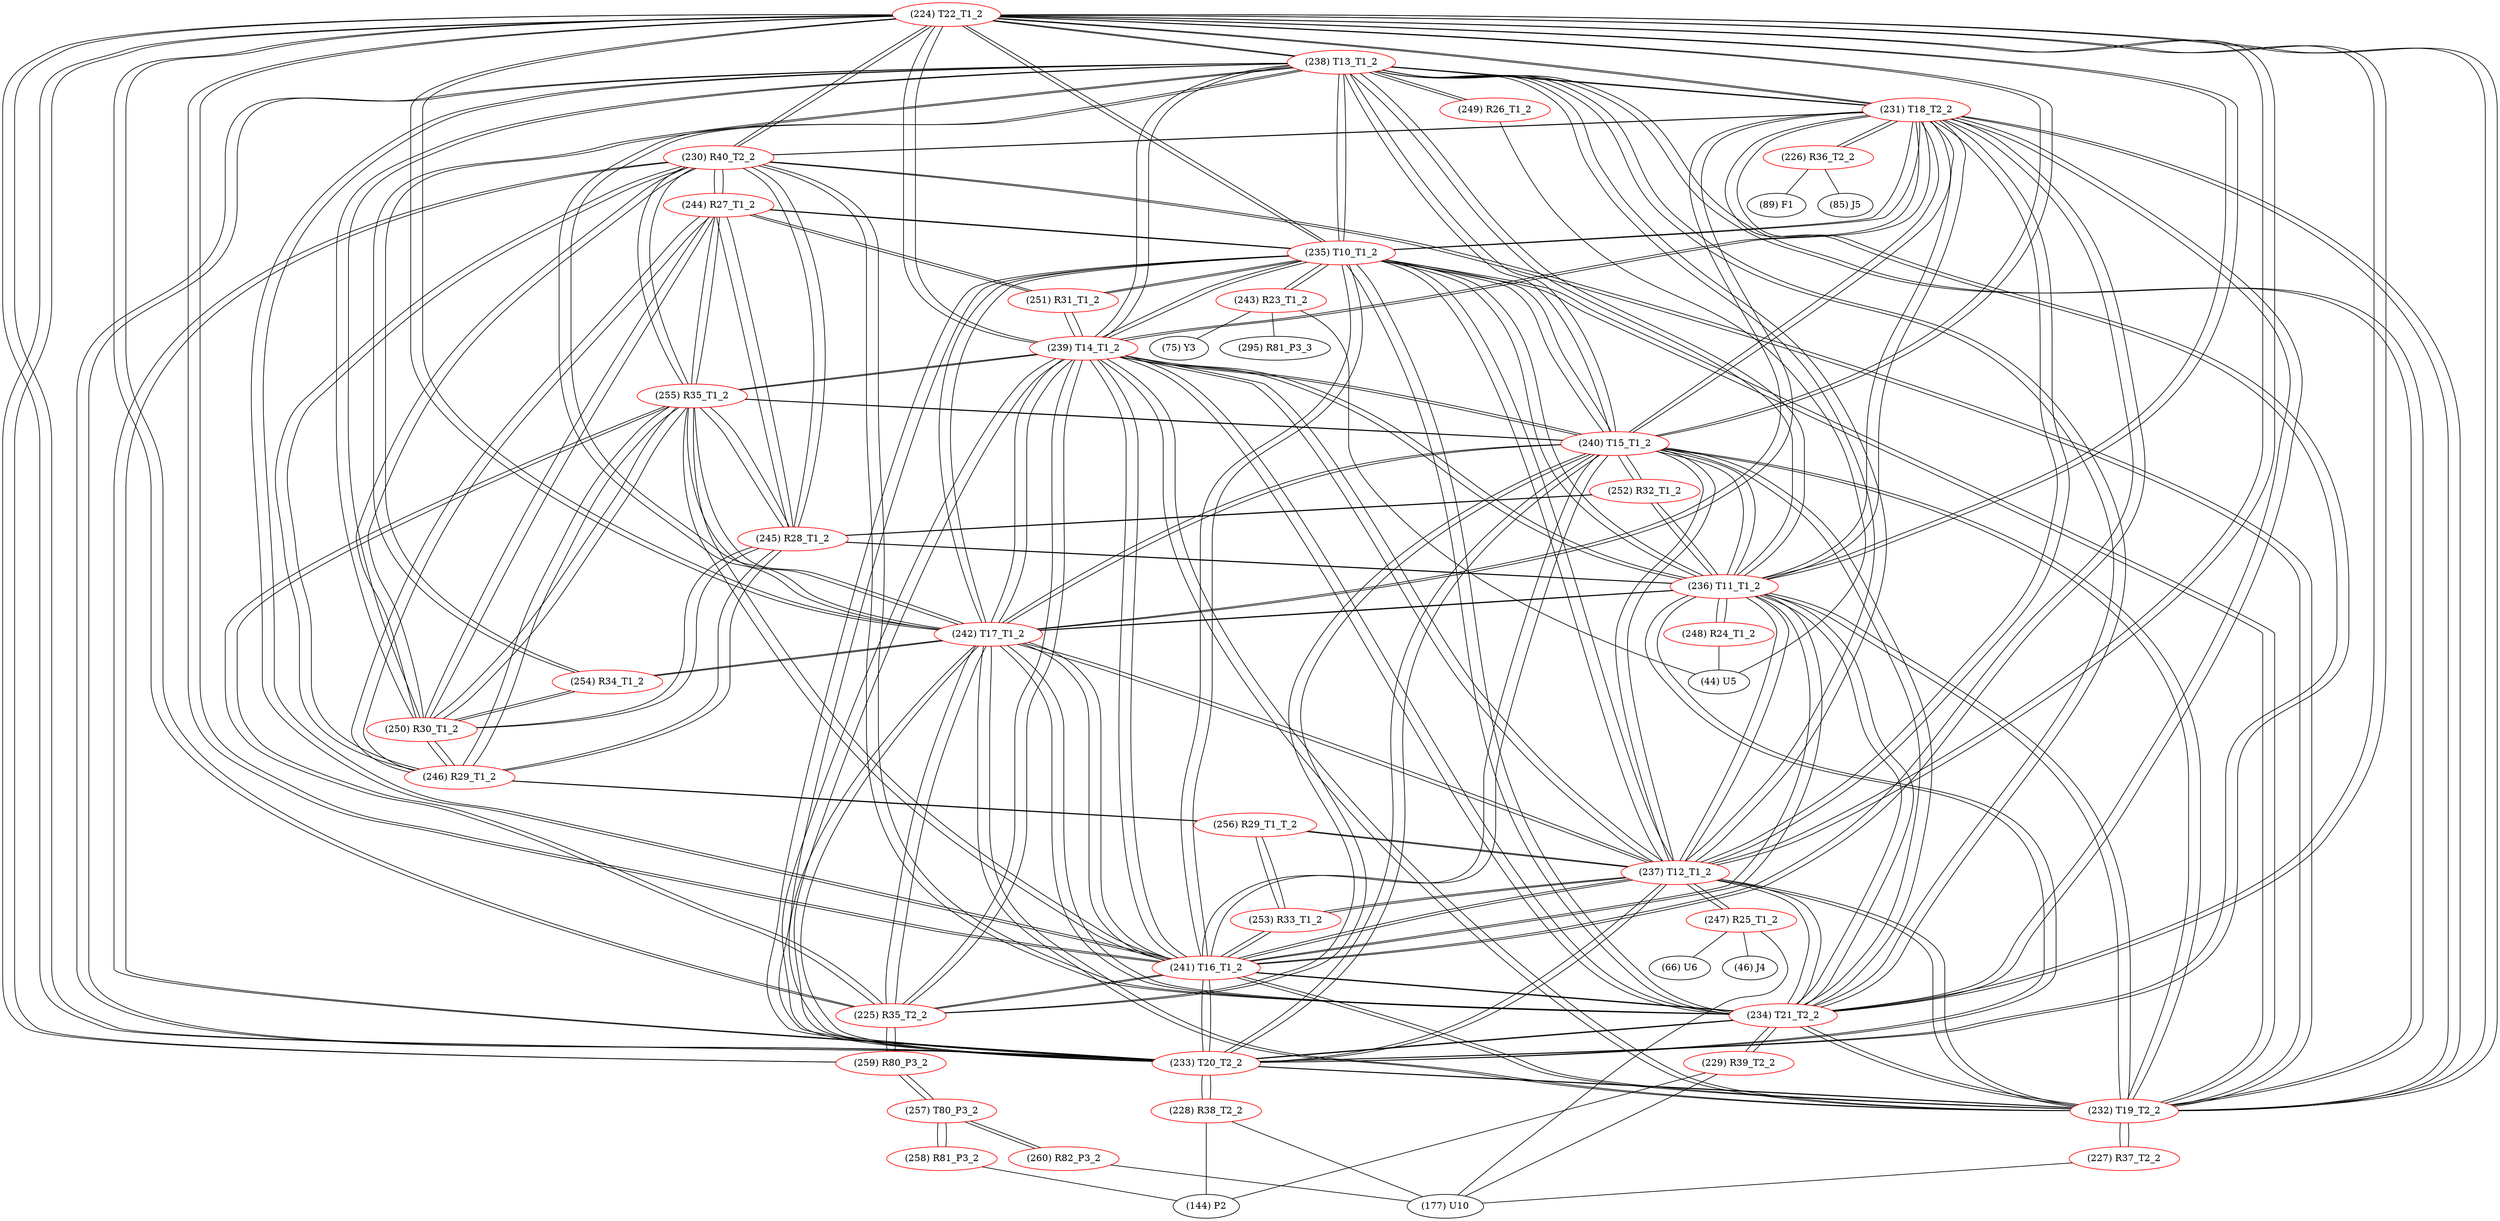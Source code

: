 graph {
	224 [label="(224) T22_T1_2" color=red]
	238 [label="(238) T13_T1_2"]
	231 [label="(231) T18_T2_2"]
	232 [label="(232) T19_T2_2"]
	237 [label="(237) T12_T1_2"]
	240 [label="(240) T15_T1_2"]
	239 [label="(239) T14_T1_2"]
	233 [label="(233) T20_T2_2"]
	234 [label="(234) T21_T2_2"]
	236 [label="(236) T11_T1_2"]
	235 [label="(235) T10_T1_2"]
	241 [label="(241) T16_T1_2"]
	242 [label="(242) T17_T1_2"]
	230 [label="(230) R40_T2_2"]
	259 [label="(259) R80_P3_2"]
	225 [label="(225) R35_T2_2"]
	225 [label="(225) R35_T2_2" color=red]
	240 [label="(240) T15_T1_2"]
	241 [label="(241) T16_T1_2"]
	239 [label="(239) T14_T1_2"]
	242 [label="(242) T17_T1_2"]
	255 [label="(255) R35_T1_2"]
	259 [label="(259) R80_P3_2"]
	224 [label="(224) T22_T1_2"]
	226 [label="(226) R36_T2_2" color=red]
	85 [label="(85) J5"]
	89 [label="(89) F1"]
	231 [label="(231) T18_T2_2"]
	227 [label="(227) R37_T2_2" color=red]
	177 [label="(177) U10"]
	232 [label="(232) T19_T2_2"]
	228 [label="(228) R38_T2_2" color=red]
	177 [label="(177) U10"]
	144 [label="(144) P2"]
	233 [label="(233) T20_T2_2"]
	229 [label="(229) R39_T2_2" color=red]
	144 [label="(144) P2"]
	177 [label="(177) U10"]
	234 [label="(234) T21_T2_2"]
	230 [label="(230) R40_T2_2" color=red]
	232 [label="(232) T19_T2_2"]
	233 [label="(233) T20_T2_2"]
	234 [label="(234) T21_T2_2"]
	224 [label="(224) T22_T1_2"]
	231 [label="(231) T18_T2_2"]
	246 [label="(246) R29_T1_2"]
	245 [label="(245) R28_T1_2"]
	250 [label="(250) R30_T1_2"]
	244 [label="(244) R27_T1_2"]
	255 [label="(255) R35_T1_2"]
	231 [label="(231) T18_T2_2" color=red]
	238 [label="(238) T13_T1_2"]
	232 [label="(232) T19_T2_2"]
	237 [label="(237) T12_T1_2"]
	240 [label="(240) T15_T1_2"]
	239 [label="(239) T14_T1_2"]
	233 [label="(233) T20_T2_2"]
	234 [label="(234) T21_T2_2"]
	236 [label="(236) T11_T1_2"]
	235 [label="(235) T10_T1_2"]
	224 [label="(224) T22_T1_2"]
	241 [label="(241) T16_T1_2"]
	242 [label="(242) T17_T1_2"]
	230 [label="(230) R40_T2_2"]
	226 [label="(226) R36_T2_2"]
	232 [label="(232) T19_T2_2" color=red]
	238 [label="(238) T13_T1_2"]
	231 [label="(231) T18_T2_2"]
	237 [label="(237) T12_T1_2"]
	240 [label="(240) T15_T1_2"]
	239 [label="(239) T14_T1_2"]
	233 [label="(233) T20_T2_2"]
	234 [label="(234) T21_T2_2"]
	236 [label="(236) T11_T1_2"]
	235 [label="(235) T10_T1_2"]
	224 [label="(224) T22_T1_2"]
	241 [label="(241) T16_T1_2"]
	242 [label="(242) T17_T1_2"]
	230 [label="(230) R40_T2_2"]
	227 [label="(227) R37_T2_2"]
	233 [label="(233) T20_T2_2" color=red]
	238 [label="(238) T13_T1_2"]
	231 [label="(231) T18_T2_2"]
	232 [label="(232) T19_T2_2"]
	237 [label="(237) T12_T1_2"]
	240 [label="(240) T15_T1_2"]
	239 [label="(239) T14_T1_2"]
	234 [label="(234) T21_T2_2"]
	236 [label="(236) T11_T1_2"]
	235 [label="(235) T10_T1_2"]
	224 [label="(224) T22_T1_2"]
	241 [label="(241) T16_T1_2"]
	242 [label="(242) T17_T1_2"]
	230 [label="(230) R40_T2_2"]
	228 [label="(228) R38_T2_2"]
	234 [label="(234) T21_T2_2" color=red]
	238 [label="(238) T13_T1_2"]
	231 [label="(231) T18_T2_2"]
	232 [label="(232) T19_T2_2"]
	237 [label="(237) T12_T1_2"]
	240 [label="(240) T15_T1_2"]
	239 [label="(239) T14_T1_2"]
	233 [label="(233) T20_T2_2"]
	236 [label="(236) T11_T1_2"]
	235 [label="(235) T10_T1_2"]
	224 [label="(224) T22_T1_2"]
	241 [label="(241) T16_T1_2"]
	242 [label="(242) T17_T1_2"]
	230 [label="(230) R40_T2_2"]
	229 [label="(229) R39_T2_2"]
	235 [label="(235) T10_T1_2" color=red]
	238 [label="(238) T13_T1_2"]
	231 [label="(231) T18_T2_2"]
	232 [label="(232) T19_T2_2"]
	237 [label="(237) T12_T1_2"]
	240 [label="(240) T15_T1_2"]
	239 [label="(239) T14_T1_2"]
	233 [label="(233) T20_T2_2"]
	234 [label="(234) T21_T2_2"]
	236 [label="(236) T11_T1_2"]
	224 [label="(224) T22_T1_2"]
	241 [label="(241) T16_T1_2"]
	242 [label="(242) T17_T1_2"]
	243 [label="(243) R23_T1_2"]
	244 [label="(244) R27_T1_2"]
	251 [label="(251) R31_T1_2"]
	236 [label="(236) T11_T1_2" color=red]
	238 [label="(238) T13_T1_2"]
	231 [label="(231) T18_T2_2"]
	232 [label="(232) T19_T2_2"]
	237 [label="(237) T12_T1_2"]
	240 [label="(240) T15_T1_2"]
	239 [label="(239) T14_T1_2"]
	233 [label="(233) T20_T2_2"]
	234 [label="(234) T21_T2_2"]
	235 [label="(235) T10_T1_2"]
	224 [label="(224) T22_T1_2"]
	241 [label="(241) T16_T1_2"]
	242 [label="(242) T17_T1_2"]
	248 [label="(248) R24_T1_2"]
	252 [label="(252) R32_T1_2"]
	245 [label="(245) R28_T1_2"]
	237 [label="(237) T12_T1_2" color=red]
	238 [label="(238) T13_T1_2"]
	231 [label="(231) T18_T2_2"]
	232 [label="(232) T19_T2_2"]
	240 [label="(240) T15_T1_2"]
	239 [label="(239) T14_T1_2"]
	233 [label="(233) T20_T2_2"]
	234 [label="(234) T21_T2_2"]
	236 [label="(236) T11_T1_2"]
	235 [label="(235) T10_T1_2"]
	224 [label="(224) T22_T1_2"]
	241 [label="(241) T16_T1_2"]
	242 [label="(242) T17_T1_2"]
	253 [label="(253) R33_T1_2"]
	256 [label="(256) R29_T1_T_2"]
	247 [label="(247) R25_T1_2"]
	238 [label="(238) T13_T1_2" color=red]
	231 [label="(231) T18_T2_2"]
	232 [label="(232) T19_T2_2"]
	237 [label="(237) T12_T1_2"]
	240 [label="(240) T15_T1_2"]
	239 [label="(239) T14_T1_2"]
	233 [label="(233) T20_T2_2"]
	234 [label="(234) T21_T2_2"]
	236 [label="(236) T11_T1_2"]
	235 [label="(235) T10_T1_2"]
	224 [label="(224) T22_T1_2"]
	241 [label="(241) T16_T1_2"]
	242 [label="(242) T17_T1_2"]
	250 [label="(250) R30_T1_2"]
	254 [label="(254) R34_T1_2"]
	249 [label="(249) R26_T1_2"]
	239 [label="(239) T14_T1_2" color=red]
	238 [label="(238) T13_T1_2"]
	231 [label="(231) T18_T2_2"]
	232 [label="(232) T19_T2_2"]
	237 [label="(237) T12_T1_2"]
	240 [label="(240) T15_T1_2"]
	233 [label="(233) T20_T2_2"]
	234 [label="(234) T21_T2_2"]
	236 [label="(236) T11_T1_2"]
	235 [label="(235) T10_T1_2"]
	224 [label="(224) T22_T1_2"]
	241 [label="(241) T16_T1_2"]
	242 [label="(242) T17_T1_2"]
	225 [label="(225) R35_T2_2"]
	255 [label="(255) R35_T1_2"]
	251 [label="(251) R31_T1_2"]
	240 [label="(240) T15_T1_2" color=red]
	238 [label="(238) T13_T1_2"]
	231 [label="(231) T18_T2_2"]
	232 [label="(232) T19_T2_2"]
	237 [label="(237) T12_T1_2"]
	239 [label="(239) T14_T1_2"]
	233 [label="(233) T20_T2_2"]
	234 [label="(234) T21_T2_2"]
	236 [label="(236) T11_T1_2"]
	235 [label="(235) T10_T1_2"]
	224 [label="(224) T22_T1_2"]
	241 [label="(241) T16_T1_2"]
	242 [label="(242) T17_T1_2"]
	225 [label="(225) R35_T2_2"]
	255 [label="(255) R35_T1_2"]
	252 [label="(252) R32_T1_2"]
	241 [label="(241) T16_T1_2" color=red]
	238 [label="(238) T13_T1_2"]
	231 [label="(231) T18_T2_2"]
	232 [label="(232) T19_T2_2"]
	237 [label="(237) T12_T1_2"]
	240 [label="(240) T15_T1_2"]
	239 [label="(239) T14_T1_2"]
	233 [label="(233) T20_T2_2"]
	234 [label="(234) T21_T2_2"]
	236 [label="(236) T11_T1_2"]
	235 [label="(235) T10_T1_2"]
	224 [label="(224) T22_T1_2"]
	242 [label="(242) T17_T1_2"]
	225 [label="(225) R35_T2_2"]
	255 [label="(255) R35_T1_2"]
	253 [label="(253) R33_T1_2"]
	242 [label="(242) T17_T1_2" color=red]
	238 [label="(238) T13_T1_2"]
	231 [label="(231) T18_T2_2"]
	232 [label="(232) T19_T2_2"]
	237 [label="(237) T12_T1_2"]
	240 [label="(240) T15_T1_2"]
	239 [label="(239) T14_T1_2"]
	233 [label="(233) T20_T2_2"]
	234 [label="(234) T21_T2_2"]
	236 [label="(236) T11_T1_2"]
	235 [label="(235) T10_T1_2"]
	224 [label="(224) T22_T1_2"]
	241 [label="(241) T16_T1_2"]
	225 [label="(225) R35_T2_2"]
	255 [label="(255) R35_T1_2"]
	254 [label="(254) R34_T1_2"]
	243 [label="(243) R23_T1_2" color=red]
	44 [label="(44) U5"]
	75 [label="(75) Y3"]
	295 [label="(295) R81_P3_3"]
	235 [label="(235) T10_T1_2"]
	244 [label="(244) R27_T1_2" color=red]
	230 [label="(230) R40_T2_2"]
	246 [label="(246) R29_T1_2"]
	245 [label="(245) R28_T1_2"]
	250 [label="(250) R30_T1_2"]
	255 [label="(255) R35_T1_2"]
	235 [label="(235) T10_T1_2"]
	251 [label="(251) R31_T1_2"]
	245 [label="(245) R28_T1_2" color=red]
	230 [label="(230) R40_T2_2"]
	246 [label="(246) R29_T1_2"]
	250 [label="(250) R30_T1_2"]
	244 [label="(244) R27_T1_2"]
	255 [label="(255) R35_T1_2"]
	252 [label="(252) R32_T1_2"]
	236 [label="(236) T11_T1_2"]
	246 [label="(246) R29_T1_2" color=red]
	230 [label="(230) R40_T2_2"]
	245 [label="(245) R28_T1_2"]
	250 [label="(250) R30_T1_2"]
	244 [label="(244) R27_T1_2"]
	255 [label="(255) R35_T1_2"]
	256 [label="(256) R29_T1_T_2"]
	247 [label="(247) R25_T1_2" color=red]
	66 [label="(66) U6"]
	46 [label="(46) J4"]
	177 [label="(177) U10"]
	237 [label="(237) T12_T1_2"]
	248 [label="(248) R24_T1_2" color=red]
	44 [label="(44) U5"]
	236 [label="(236) T11_T1_2"]
	249 [label="(249) R26_T1_2" color=red]
	44 [label="(44) U5"]
	238 [label="(238) T13_T1_2"]
	250 [label="(250) R30_T1_2" color=red]
	230 [label="(230) R40_T2_2"]
	246 [label="(246) R29_T1_2"]
	245 [label="(245) R28_T1_2"]
	244 [label="(244) R27_T1_2"]
	255 [label="(255) R35_T1_2"]
	254 [label="(254) R34_T1_2"]
	238 [label="(238) T13_T1_2"]
	251 [label="(251) R31_T1_2" color=red]
	244 [label="(244) R27_T1_2"]
	235 [label="(235) T10_T1_2"]
	239 [label="(239) T14_T1_2"]
	252 [label="(252) R32_T1_2" color=red]
	240 [label="(240) T15_T1_2"]
	236 [label="(236) T11_T1_2"]
	245 [label="(245) R28_T1_2"]
	253 [label="(253) R33_T1_2" color=red]
	241 [label="(241) T16_T1_2"]
	237 [label="(237) T12_T1_2"]
	256 [label="(256) R29_T1_T_2"]
	254 [label="(254) R34_T1_2" color=red]
	242 [label="(242) T17_T1_2"]
	250 [label="(250) R30_T1_2"]
	238 [label="(238) T13_T1_2"]
	255 [label="(255) R35_T1_2" color=red]
	240 [label="(240) T15_T1_2"]
	241 [label="(241) T16_T1_2"]
	239 [label="(239) T14_T1_2"]
	242 [label="(242) T17_T1_2"]
	225 [label="(225) R35_T2_2"]
	230 [label="(230) R40_T2_2"]
	246 [label="(246) R29_T1_2"]
	245 [label="(245) R28_T1_2"]
	250 [label="(250) R30_T1_2"]
	244 [label="(244) R27_T1_2"]
	256 [label="(256) R29_T1_T_2" color=red]
	253 [label="(253) R33_T1_2"]
	237 [label="(237) T12_T1_2"]
	246 [label="(246) R29_T1_2"]
	257 [label="(257) T80_P3_2" color=red]
	258 [label="(258) R81_P3_2"]
	260 [label="(260) R82_P3_2"]
	259 [label="(259) R80_P3_2"]
	258 [label="(258) R81_P3_2" color=red]
	144 [label="(144) P2"]
	257 [label="(257) T80_P3_2"]
	259 [label="(259) R80_P3_2" color=red]
	224 [label="(224) T22_T1_2"]
	225 [label="(225) R35_T2_2"]
	257 [label="(257) T80_P3_2"]
	260 [label="(260) R82_P3_2" color=red]
	177 [label="(177) U10"]
	257 [label="(257) T80_P3_2"]
	224 -- 238
	224 -- 231
	224 -- 232
	224 -- 237
	224 -- 240
	224 -- 239
	224 -- 233
	224 -- 234
	224 -- 236
	224 -- 235
	224 -- 241
	224 -- 242
	224 -- 230
	224 -- 259
	224 -- 225
	225 -- 240
	225 -- 241
	225 -- 239
	225 -- 242
	225 -- 255
	225 -- 259
	225 -- 224
	226 -- 85
	226 -- 89
	226 -- 231
	227 -- 177
	227 -- 232
	228 -- 177
	228 -- 144
	228 -- 233
	229 -- 144
	229 -- 177
	229 -- 234
	230 -- 232
	230 -- 233
	230 -- 234
	230 -- 224
	230 -- 231
	230 -- 246
	230 -- 245
	230 -- 250
	230 -- 244
	230 -- 255
	231 -- 238
	231 -- 232
	231 -- 237
	231 -- 240
	231 -- 239
	231 -- 233
	231 -- 234
	231 -- 236
	231 -- 235
	231 -- 224
	231 -- 241
	231 -- 242
	231 -- 230
	231 -- 226
	232 -- 238
	232 -- 231
	232 -- 237
	232 -- 240
	232 -- 239
	232 -- 233
	232 -- 234
	232 -- 236
	232 -- 235
	232 -- 224
	232 -- 241
	232 -- 242
	232 -- 230
	232 -- 227
	233 -- 238
	233 -- 231
	233 -- 232
	233 -- 237
	233 -- 240
	233 -- 239
	233 -- 234
	233 -- 236
	233 -- 235
	233 -- 224
	233 -- 241
	233 -- 242
	233 -- 230
	233 -- 228
	234 -- 238
	234 -- 231
	234 -- 232
	234 -- 237
	234 -- 240
	234 -- 239
	234 -- 233
	234 -- 236
	234 -- 235
	234 -- 224
	234 -- 241
	234 -- 242
	234 -- 230
	234 -- 229
	235 -- 238
	235 -- 231
	235 -- 232
	235 -- 237
	235 -- 240
	235 -- 239
	235 -- 233
	235 -- 234
	235 -- 236
	235 -- 224
	235 -- 241
	235 -- 242
	235 -- 243
	235 -- 244
	235 -- 251
	236 -- 238
	236 -- 231
	236 -- 232
	236 -- 237
	236 -- 240
	236 -- 239
	236 -- 233
	236 -- 234
	236 -- 235
	236 -- 224
	236 -- 241
	236 -- 242
	236 -- 248
	236 -- 252
	236 -- 245
	237 -- 238
	237 -- 231
	237 -- 232
	237 -- 240
	237 -- 239
	237 -- 233
	237 -- 234
	237 -- 236
	237 -- 235
	237 -- 224
	237 -- 241
	237 -- 242
	237 -- 253
	237 -- 256
	237 -- 247
	238 -- 231
	238 -- 232
	238 -- 237
	238 -- 240
	238 -- 239
	238 -- 233
	238 -- 234
	238 -- 236
	238 -- 235
	238 -- 224
	238 -- 241
	238 -- 242
	238 -- 250
	238 -- 254
	238 -- 249
	239 -- 238
	239 -- 231
	239 -- 232
	239 -- 237
	239 -- 240
	239 -- 233
	239 -- 234
	239 -- 236
	239 -- 235
	239 -- 224
	239 -- 241
	239 -- 242
	239 -- 225
	239 -- 255
	239 -- 251
	240 -- 238
	240 -- 231
	240 -- 232
	240 -- 237
	240 -- 239
	240 -- 233
	240 -- 234
	240 -- 236
	240 -- 235
	240 -- 224
	240 -- 241
	240 -- 242
	240 -- 225
	240 -- 255
	240 -- 252
	241 -- 238
	241 -- 231
	241 -- 232
	241 -- 237
	241 -- 240
	241 -- 239
	241 -- 233
	241 -- 234
	241 -- 236
	241 -- 235
	241 -- 224
	241 -- 242
	241 -- 225
	241 -- 255
	241 -- 253
	242 -- 238
	242 -- 231
	242 -- 232
	242 -- 237
	242 -- 240
	242 -- 239
	242 -- 233
	242 -- 234
	242 -- 236
	242 -- 235
	242 -- 224
	242 -- 241
	242 -- 225
	242 -- 255
	242 -- 254
	243 -- 44
	243 -- 75
	243 -- 295
	243 -- 235
	244 -- 230
	244 -- 246
	244 -- 245
	244 -- 250
	244 -- 255
	244 -- 235
	244 -- 251
	245 -- 230
	245 -- 246
	245 -- 250
	245 -- 244
	245 -- 255
	245 -- 252
	245 -- 236
	246 -- 230
	246 -- 245
	246 -- 250
	246 -- 244
	246 -- 255
	246 -- 256
	247 -- 66
	247 -- 46
	247 -- 177
	247 -- 237
	248 -- 44
	248 -- 236
	249 -- 44
	249 -- 238
	250 -- 230
	250 -- 246
	250 -- 245
	250 -- 244
	250 -- 255
	250 -- 254
	250 -- 238
	251 -- 244
	251 -- 235
	251 -- 239
	252 -- 240
	252 -- 236
	252 -- 245
	253 -- 241
	253 -- 237
	253 -- 256
	254 -- 242
	254 -- 250
	254 -- 238
	255 -- 240
	255 -- 241
	255 -- 239
	255 -- 242
	255 -- 225
	255 -- 230
	255 -- 246
	255 -- 245
	255 -- 250
	255 -- 244
	256 -- 253
	256 -- 237
	256 -- 246
	257 -- 258
	257 -- 260
	257 -- 259
	258 -- 144
	258 -- 257
	259 -- 224
	259 -- 225
	259 -- 257
	260 -- 177
	260 -- 257
}
